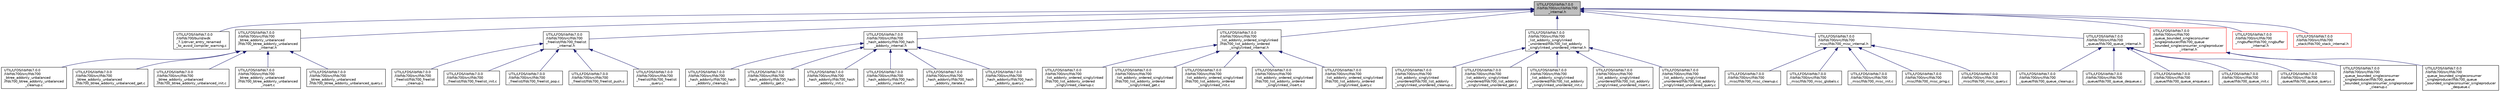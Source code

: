digraph "UTIL/LFDS/liblfds7.0.0/liblfds700/src/liblfds700_internal.h"
{
 // LATEX_PDF_SIZE
  edge [fontname="Helvetica",fontsize="10",labelfontname="Helvetica",labelfontsize="10"];
  node [fontname="Helvetica",fontsize="10",shape=record];
  Node1 [label="UTIL/LFDS/liblfds7.0.0\l/liblfds700/src/liblfds700\l_internal.h",height=0.2,width=0.4,color="black", fillcolor="grey75", style="filled", fontcolor="black",tooltip=" "];
  Node1 -> Node2 [dir="back",color="midnightblue",fontsize="10",style="solid",fontname="Helvetica"];
  Node2 [label="UTIL/LFDS/liblfds7.0.0\l/liblfds700/build/wdk\l_7.1/driver_entry_renamed\l_to_avoid_compiler_warning.c",height=0.2,width=0.4,color="black", fillcolor="white", style="filled",URL="$driver__entry__renamed__to__avoid__compiler__warning_8c.html",tooltip=" "];
  Node1 -> Node3 [dir="back",color="midnightblue",fontsize="10",style="solid",fontname="Helvetica"];
  Node3 [label="UTIL/LFDS/liblfds7.0.0\l/liblfds700/src/lfds700\l_btree_addonly_unbalanced\l/lfds700_btree_addonly_unbalanced\l_internal.h",height=0.2,width=0.4,color="black", fillcolor="white", style="filled",URL="$lfds700__btree__addonly__unbalanced__internal_8h.html",tooltip=" "];
  Node3 -> Node4 [dir="back",color="midnightblue",fontsize="10",style="solid",fontname="Helvetica"];
  Node4 [label="UTIL/LFDS/liblfds7.0.0\l/liblfds700/src/lfds700\l_btree_addonly_unbalanced\l/lfds700_btree_addonly_unbalanced\l_cleanup.c",height=0.2,width=0.4,color="black", fillcolor="white", style="filled",URL="$lfds700__btree__addonly__unbalanced__cleanup_8c.html",tooltip=" "];
  Node3 -> Node5 [dir="back",color="midnightblue",fontsize="10",style="solid",fontname="Helvetica"];
  Node5 [label="UTIL/LFDS/liblfds7.0.0\l/liblfds700/src/lfds700\l_btree_addonly_unbalanced\l/lfds700_btree_addonly_unbalanced_get.c",height=0.2,width=0.4,color="black", fillcolor="white", style="filled",URL="$lfds700__btree__addonly__unbalanced__get_8c.html",tooltip=" "];
  Node3 -> Node6 [dir="back",color="midnightblue",fontsize="10",style="solid",fontname="Helvetica"];
  Node6 [label="UTIL/LFDS/liblfds7.0.0\l/liblfds700/src/lfds700\l_btree_addonly_unbalanced\l/lfds700_btree_addonly_unbalanced_init.c",height=0.2,width=0.4,color="black", fillcolor="white", style="filled",URL="$lfds700__btree__addonly__unbalanced__init_8c.html",tooltip=" "];
  Node3 -> Node7 [dir="back",color="midnightblue",fontsize="10",style="solid",fontname="Helvetica"];
  Node7 [label="UTIL/LFDS/liblfds7.0.0\l/liblfds700/src/lfds700\l_btree_addonly_unbalanced\l/lfds700_btree_addonly_unbalanced\l_insert.c",height=0.2,width=0.4,color="black", fillcolor="white", style="filled",URL="$lfds700__btree__addonly__unbalanced__insert_8c.html",tooltip=" "];
  Node3 -> Node8 [dir="back",color="midnightblue",fontsize="10",style="solid",fontname="Helvetica"];
  Node8 [label="UTIL/LFDS/liblfds7.0.0\l/liblfds700/src/lfds700\l_btree_addonly_unbalanced\l/lfds700_btree_addonly_unbalanced_query.c",height=0.2,width=0.4,color="black", fillcolor="white", style="filled",URL="$lfds700__btree__addonly__unbalanced__query_8c.html",tooltip=" "];
  Node1 -> Node9 [dir="back",color="midnightblue",fontsize="10",style="solid",fontname="Helvetica"];
  Node9 [label="UTIL/LFDS/liblfds7.0.0\l/liblfds700/src/lfds700\l_freelist/lfds700_freelist\l_internal.h",height=0.2,width=0.4,color="black", fillcolor="white", style="filled",URL="$lfds700__freelist__internal_8h.html",tooltip=" "];
  Node9 -> Node10 [dir="back",color="midnightblue",fontsize="10",style="solid",fontname="Helvetica"];
  Node10 [label="UTIL/LFDS/liblfds7.0.0\l/liblfds700/src/lfds700\l_freelist/lfds700_freelist\l_cleanup.c",height=0.2,width=0.4,color="black", fillcolor="white", style="filled",URL="$lfds700__freelist__cleanup_8c.html",tooltip=" "];
  Node9 -> Node11 [dir="back",color="midnightblue",fontsize="10",style="solid",fontname="Helvetica"];
  Node11 [label="UTIL/LFDS/liblfds7.0.0\l/liblfds700/src/lfds700\l_freelist/lfds700_freelist_init.c",height=0.2,width=0.4,color="black", fillcolor="white", style="filled",URL="$lfds700__freelist__init_8c.html",tooltip=" "];
  Node9 -> Node12 [dir="back",color="midnightblue",fontsize="10",style="solid",fontname="Helvetica"];
  Node12 [label="UTIL/LFDS/liblfds7.0.0\l/liblfds700/src/lfds700\l_freelist/lfds700_freelist_pop.c",height=0.2,width=0.4,color="black", fillcolor="white", style="filled",URL="$lfds700__freelist__pop_8c.html",tooltip=" "];
  Node9 -> Node13 [dir="back",color="midnightblue",fontsize="10",style="solid",fontname="Helvetica"];
  Node13 [label="UTIL/LFDS/liblfds7.0.0\l/liblfds700/src/lfds700\l_freelist/lfds700_freelist_push.c",height=0.2,width=0.4,color="black", fillcolor="white", style="filled",URL="$lfds700__freelist__push_8c.html",tooltip=" "];
  Node9 -> Node14 [dir="back",color="midnightblue",fontsize="10",style="solid",fontname="Helvetica"];
  Node14 [label="UTIL/LFDS/liblfds7.0.0\l/liblfds700/src/lfds700\l_freelist/lfds700_freelist\l_query.c",height=0.2,width=0.4,color="black", fillcolor="white", style="filled",URL="$lfds700__freelist__query_8c.html",tooltip=" "];
  Node1 -> Node15 [dir="back",color="midnightblue",fontsize="10",style="solid",fontname="Helvetica"];
  Node15 [label="UTIL/LFDS/liblfds7.0.0\l/liblfds700/src/lfds700\l_hash_addonly/lfds700_hash\l_addonly_internal.h",height=0.2,width=0.4,color="black", fillcolor="white", style="filled",URL="$lfds700__hash__addonly__internal_8h.html",tooltip=" "];
  Node15 -> Node16 [dir="back",color="midnightblue",fontsize="10",style="solid",fontname="Helvetica"];
  Node16 [label="UTIL/LFDS/liblfds7.0.0\l/liblfds700/src/lfds700\l_hash_addonly/lfds700_hash\l_addonly_cleanup.c",height=0.2,width=0.4,color="black", fillcolor="white", style="filled",URL="$lfds700__hash__addonly__cleanup_8c.html",tooltip=" "];
  Node15 -> Node17 [dir="back",color="midnightblue",fontsize="10",style="solid",fontname="Helvetica"];
  Node17 [label="UTIL/LFDS/liblfds7.0.0\l/liblfds700/src/lfds700\l_hash_addonly/lfds700_hash\l_addonly_get.c",height=0.2,width=0.4,color="black", fillcolor="white", style="filled",URL="$lfds700__hash__addonly__get_8c.html",tooltip=" "];
  Node15 -> Node18 [dir="back",color="midnightblue",fontsize="10",style="solid",fontname="Helvetica"];
  Node18 [label="UTIL/LFDS/liblfds7.0.0\l/liblfds700/src/lfds700\l_hash_addonly/lfds700_hash\l_addonly_init.c",height=0.2,width=0.4,color="black", fillcolor="white", style="filled",URL="$lfds700__hash__addonly__init_8c.html",tooltip=" "];
  Node15 -> Node19 [dir="back",color="midnightblue",fontsize="10",style="solid",fontname="Helvetica"];
  Node19 [label="UTIL/LFDS/liblfds7.0.0\l/liblfds700/src/lfds700\l_hash_addonly/lfds700_hash\l_addonly_insert.c",height=0.2,width=0.4,color="black", fillcolor="white", style="filled",URL="$lfds700__hash__addonly__insert_8c.html",tooltip=" "];
  Node15 -> Node20 [dir="back",color="midnightblue",fontsize="10",style="solid",fontname="Helvetica"];
  Node20 [label="UTIL/LFDS/liblfds7.0.0\l/liblfds700/src/lfds700\l_hash_addonly/lfds700_hash\l_addonly_iterate.c",height=0.2,width=0.4,color="black", fillcolor="white", style="filled",URL="$lfds700__hash__addonly__iterate_8c.html",tooltip=" "];
  Node15 -> Node21 [dir="back",color="midnightblue",fontsize="10",style="solid",fontname="Helvetica"];
  Node21 [label="UTIL/LFDS/liblfds7.0.0\l/liblfds700/src/lfds700\l_hash_addonly/lfds700_hash\l_addonly_query.c",height=0.2,width=0.4,color="black", fillcolor="white", style="filled",URL="$lfds700__hash__addonly__query_8c.html",tooltip=" "];
  Node1 -> Node22 [dir="back",color="midnightblue",fontsize="10",style="solid",fontname="Helvetica"];
  Node22 [label="UTIL/LFDS/liblfds7.0.0\l/liblfds700/src/lfds700\l_list_addonly_ordered_singlylinked\l/lfds700_list_addonly_ordered\l_singlylinked_internal.h",height=0.2,width=0.4,color="black", fillcolor="white", style="filled",URL="$lfds700__list__addonly__ordered__singlylinked__internal_8h.html",tooltip=" "];
  Node22 -> Node23 [dir="back",color="midnightblue",fontsize="10",style="solid",fontname="Helvetica"];
  Node23 [label="UTIL/LFDS/liblfds7.0.0\l/liblfds700/src/lfds700\l_list_addonly_ordered_singlylinked\l/lfds700_list_addonly_ordered\l_singlylinked_cleanup.c",height=0.2,width=0.4,color="black", fillcolor="white", style="filled",URL="$lfds700__list__addonly__ordered__singlylinked__cleanup_8c.html",tooltip=" "];
  Node22 -> Node24 [dir="back",color="midnightblue",fontsize="10",style="solid",fontname="Helvetica"];
  Node24 [label="UTIL/LFDS/liblfds7.0.0\l/liblfds700/src/lfds700\l_list_addonly_ordered_singlylinked\l/lfds700_list_addonly_ordered\l_singlylinked_get.c",height=0.2,width=0.4,color="black", fillcolor="white", style="filled",URL="$lfds700__list__addonly__ordered__singlylinked__get_8c.html",tooltip=" "];
  Node22 -> Node25 [dir="back",color="midnightblue",fontsize="10",style="solid",fontname="Helvetica"];
  Node25 [label="UTIL/LFDS/liblfds7.0.0\l/liblfds700/src/lfds700\l_list_addonly_ordered_singlylinked\l/lfds700_list_addonly_ordered\l_singlylinked_init.c",height=0.2,width=0.4,color="black", fillcolor="white", style="filled",URL="$lfds700__list__addonly__ordered__singlylinked__init_8c.html",tooltip=" "];
  Node22 -> Node26 [dir="back",color="midnightblue",fontsize="10",style="solid",fontname="Helvetica"];
  Node26 [label="UTIL/LFDS/liblfds7.0.0\l/liblfds700/src/lfds700\l_list_addonly_ordered_singlylinked\l/lfds700_list_addonly_ordered\l_singlylinked_insert.c",height=0.2,width=0.4,color="black", fillcolor="white", style="filled",URL="$lfds700__list__addonly__ordered__singlylinked__insert_8c.html",tooltip=" "];
  Node22 -> Node27 [dir="back",color="midnightblue",fontsize="10",style="solid",fontname="Helvetica"];
  Node27 [label="UTIL/LFDS/liblfds7.0.0\l/liblfds700/src/lfds700\l_list_addonly_ordered_singlylinked\l/lfds700_list_addonly_ordered\l_singlylinked_query.c",height=0.2,width=0.4,color="black", fillcolor="white", style="filled",URL="$lfds700__list__addonly__ordered__singlylinked__query_8c.html",tooltip=" "];
  Node1 -> Node28 [dir="back",color="midnightblue",fontsize="10",style="solid",fontname="Helvetica"];
  Node28 [label="UTIL/LFDS/liblfds7.0.0\l/liblfds700/src/lfds700\l_list_addonly_singlylinked\l_unordered/lfds700_list_addonly\l_singlylinked_unordered_internal.h",height=0.2,width=0.4,color="black", fillcolor="white", style="filled",URL="$lfds700__list__addonly__singlylinked__unordered__internal_8h.html",tooltip=" "];
  Node28 -> Node29 [dir="back",color="midnightblue",fontsize="10",style="solid",fontname="Helvetica"];
  Node29 [label="UTIL/LFDS/liblfds7.0.0\l/liblfds700/src/lfds700\l_list_addonly_singlylinked\l_unordered/lfds700_list_addonly\l_singlylinked_unordered_cleanup.c",height=0.2,width=0.4,color="black", fillcolor="white", style="filled",URL="$lfds700__list__addonly__singlylinked__unordered__cleanup_8c.html",tooltip=" "];
  Node28 -> Node30 [dir="back",color="midnightblue",fontsize="10",style="solid",fontname="Helvetica"];
  Node30 [label="UTIL/LFDS/liblfds7.0.0\l/liblfds700/src/lfds700\l_list_addonly_singlylinked\l_unordered/lfds700_list_addonly\l_singlylinked_unordered_get.c",height=0.2,width=0.4,color="black", fillcolor="white", style="filled",URL="$lfds700__list__addonly__singlylinked__unordered__get_8c.html",tooltip=" "];
  Node28 -> Node31 [dir="back",color="midnightblue",fontsize="10",style="solid",fontname="Helvetica"];
  Node31 [label="UTIL/LFDS/liblfds7.0.0\l/liblfds700/src/lfds700\l_list_addonly_singlylinked\l_unordered/lfds700_list_addonly\l_singlylinked_unordered_init.c",height=0.2,width=0.4,color="black", fillcolor="white", style="filled",URL="$lfds700__list__addonly__singlylinked__unordered__init_8c.html",tooltip=" "];
  Node28 -> Node32 [dir="back",color="midnightblue",fontsize="10",style="solid",fontname="Helvetica"];
  Node32 [label="UTIL/LFDS/liblfds7.0.0\l/liblfds700/src/lfds700\l_list_addonly_singlylinked\l_unordered/lfds700_list_addonly\l_singlylinked_unordered_insert.c",height=0.2,width=0.4,color="black", fillcolor="white", style="filled",URL="$lfds700__list__addonly__singlylinked__unordered__insert_8c.html",tooltip=" "];
  Node28 -> Node33 [dir="back",color="midnightblue",fontsize="10",style="solid",fontname="Helvetica"];
  Node33 [label="UTIL/LFDS/liblfds7.0.0\l/liblfds700/src/lfds700\l_list_addonly_singlylinked\l_unordered/lfds700_list_addonly\l_singlylinked_unordered_query.c",height=0.2,width=0.4,color="black", fillcolor="white", style="filled",URL="$lfds700__list__addonly__singlylinked__unordered__query_8c.html",tooltip=" "];
  Node1 -> Node34 [dir="back",color="midnightblue",fontsize="10",style="solid",fontname="Helvetica"];
  Node34 [label="UTIL/LFDS/liblfds7.0.0\l/liblfds700/src/lfds700\l_misc/lfds700_misc_internal.h",height=0.2,width=0.4,color="black", fillcolor="white", style="filled",URL="$lfds700__misc__internal_8h.html",tooltip=" "];
  Node34 -> Node35 [dir="back",color="midnightblue",fontsize="10",style="solid",fontname="Helvetica"];
  Node35 [label="UTIL/LFDS/liblfds7.0.0\l/liblfds700/src/lfds700\l_misc/lfds700_misc_cleanup.c",height=0.2,width=0.4,color="black", fillcolor="white", style="filled",URL="$lfds700__misc__cleanup_8c.html",tooltip=" "];
  Node34 -> Node36 [dir="back",color="midnightblue",fontsize="10",style="solid",fontname="Helvetica"];
  Node36 [label="UTIL/LFDS/liblfds7.0.0\l/liblfds700/src/lfds700\l_misc/lfds700_misc_globals.c",height=0.2,width=0.4,color="black", fillcolor="white", style="filled",URL="$lfds700__misc__globals_8c.html",tooltip=" "];
  Node34 -> Node37 [dir="back",color="midnightblue",fontsize="10",style="solid",fontname="Helvetica"];
  Node37 [label="UTIL/LFDS/liblfds7.0.0\l/liblfds700/src/lfds700\l_misc/lfds700_misc_init.c",height=0.2,width=0.4,color="black", fillcolor="white", style="filled",URL="$lfds700__misc__init_8c.html",tooltip=" "];
  Node34 -> Node38 [dir="back",color="midnightblue",fontsize="10",style="solid",fontname="Helvetica"];
  Node38 [label="UTIL/LFDS/liblfds7.0.0\l/liblfds700/src/lfds700\l_misc/lfds700_misc_prng.c",height=0.2,width=0.4,color="black", fillcolor="white", style="filled",URL="$lfds700__misc__prng_8c.html",tooltip=" "];
  Node34 -> Node39 [dir="back",color="midnightblue",fontsize="10",style="solid",fontname="Helvetica"];
  Node39 [label="UTIL/LFDS/liblfds7.0.0\l/liblfds700/src/lfds700\l_misc/lfds700_misc_query.c",height=0.2,width=0.4,color="black", fillcolor="white", style="filled",URL="$lfds700__misc__query_8c.html",tooltip=" "];
  Node1 -> Node40 [dir="back",color="midnightblue",fontsize="10",style="solid",fontname="Helvetica"];
  Node40 [label="UTIL/LFDS/liblfds7.0.0\l/liblfds700/src/lfds700\l_queue/lfds700_queue_internal.h",height=0.2,width=0.4,color="black", fillcolor="white", style="filled",URL="$lfds700__queue__internal_8h.html",tooltip=" "];
  Node40 -> Node41 [dir="back",color="midnightblue",fontsize="10",style="solid",fontname="Helvetica"];
  Node41 [label="UTIL/LFDS/liblfds7.0.0\l/liblfds700/src/lfds700\l_queue/lfds700_queue_cleanup.c",height=0.2,width=0.4,color="black", fillcolor="white", style="filled",URL="$lfds700__queue__cleanup_8c.html",tooltip=" "];
  Node40 -> Node42 [dir="back",color="midnightblue",fontsize="10",style="solid",fontname="Helvetica"];
  Node42 [label="UTIL/LFDS/liblfds7.0.0\l/liblfds700/src/lfds700\l_queue/lfds700_queue_dequeue.c",height=0.2,width=0.4,color="black", fillcolor="white", style="filled",URL="$lfds700__queue__dequeue_8c.html",tooltip=" "];
  Node40 -> Node43 [dir="back",color="midnightblue",fontsize="10",style="solid",fontname="Helvetica"];
  Node43 [label="UTIL/LFDS/liblfds7.0.0\l/liblfds700/src/lfds700\l_queue/lfds700_queue_enqueue.c",height=0.2,width=0.4,color="black", fillcolor="white", style="filled",URL="$lfds700__queue__enqueue_8c.html",tooltip=" "];
  Node40 -> Node44 [dir="back",color="midnightblue",fontsize="10",style="solid",fontname="Helvetica"];
  Node44 [label="UTIL/LFDS/liblfds7.0.0\l/liblfds700/src/lfds700\l_queue/lfds700_queue_init.c",height=0.2,width=0.4,color="black", fillcolor="white", style="filled",URL="$lfds700__queue__init_8c.html",tooltip=" "];
  Node40 -> Node45 [dir="back",color="midnightblue",fontsize="10",style="solid",fontname="Helvetica"];
  Node45 [label="UTIL/LFDS/liblfds7.0.0\l/liblfds700/src/lfds700\l_queue/lfds700_queue_query.c",height=0.2,width=0.4,color="black", fillcolor="white", style="filled",URL="$lfds700__queue__query_8c.html",tooltip=" "];
  Node1 -> Node46 [dir="back",color="midnightblue",fontsize="10",style="solid",fontname="Helvetica"];
  Node46 [label="UTIL/LFDS/liblfds7.0.0\l/liblfds700/src/lfds700\l_queue_bounded_singleconsumer\l_singleproducer/lfds700_queue\l_bounded_singleconsumer_singleproducer\l_internal.h",height=0.2,width=0.4,color="red", fillcolor="white", style="filled",URL="$lfds700__queue__bounded__singleconsumer__singleproducer__internal_8h.html",tooltip=" "];
  Node46 -> Node47 [dir="back",color="midnightblue",fontsize="10",style="solid",fontname="Helvetica"];
  Node47 [label="UTIL/LFDS/liblfds7.0.0\l/liblfds700/src/lfds700\l_queue_bounded_singleconsumer\l_singleproducer/lfds700_queue\l_bounded_singleconsumer_singleproducer\l_cleanup.c",height=0.2,width=0.4,color="black", fillcolor="white", style="filled",URL="$lfds700__queue__bounded__singleconsumer__singleproducer__cleanup_8c.html",tooltip=" "];
  Node46 -> Node48 [dir="back",color="midnightblue",fontsize="10",style="solid",fontname="Helvetica"];
  Node48 [label="UTIL/LFDS/liblfds7.0.0\l/liblfds700/src/lfds700\l_queue_bounded_singleconsumer\l_singleproducer/lfds700_queue\l_bounded_singleconsumer_singleproducer\l_dequeue.c",height=0.2,width=0.4,color="black", fillcolor="white", style="filled",URL="$lfds700__queue__bounded__singleconsumer__singleproducer__dequeue_8c.html",tooltip=" "];
  Node1 -> Node52 [dir="back",color="midnightblue",fontsize="10",style="solid",fontname="Helvetica"];
  Node52 [label="UTIL/LFDS/liblfds7.0.0\l/liblfds700/src/lfds700\l_ringbuffer/lfds700_ringbuffer\l_internal.h",height=0.2,width=0.4,color="red", fillcolor="white", style="filled",URL="$lfds700__ringbuffer__internal_8h.html",tooltip=" "];
  Node1 -> Node58 [dir="back",color="midnightblue",fontsize="10",style="solid",fontname="Helvetica"];
  Node58 [label="UTIL/LFDS/liblfds7.0.0\l/liblfds700/src/lfds700\l_stack/lfds700_stack_internal.h",height=0.2,width=0.4,color="red", fillcolor="white", style="filled",URL="$lfds700__stack__internal_8h.html",tooltip=" "];
}
